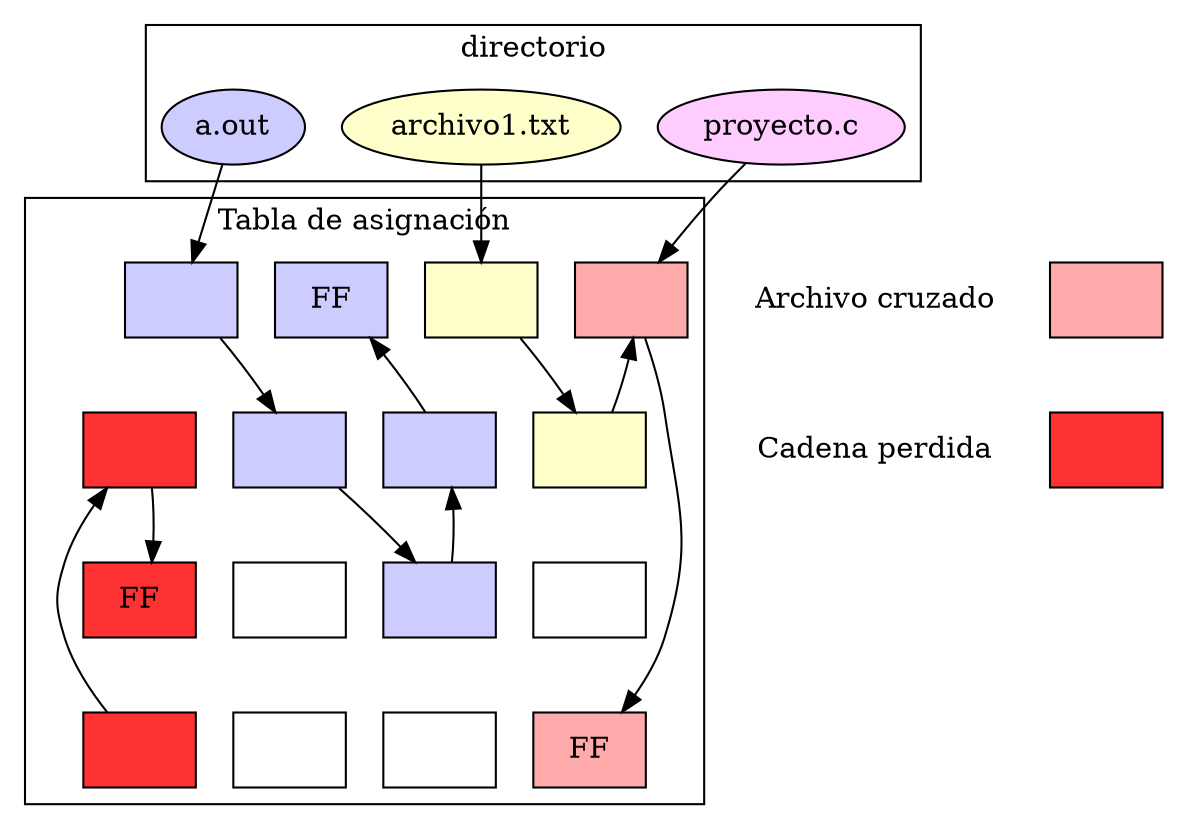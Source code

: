 #+begin_src dot :exports results :file ltxpng/inconsistencias_fat.png
digraph G
{
	node [style=filled, fillcolor=white];

	subgraph cluster_fat {
		node [shape = box, label = ""];
		label = "Tabla de asignación"

		{rank=same; 1 2 3 4} ->
		{rank=same; 5 6 7 8} ->
		{rank=same; 9 10 11 12} ->
		{rank=same; 13 14 15 16} [style=invis];

		2 -> 5 -> 1 -> 15;
		15 [label="FF"];

		3 -> 6 -> 9 -> 8 -> 4;
		4 [label="FF"];

		14 -> 7 -> 11;
		11 [label="FF"];
	}

	subgraph cluster_dir {
		label="directorio";
		a [label = "archivo1.txt", fillcolor="#ffffcc"];
		b [label = "a.out", fillcolor="#ccccff"];
		c [label = "proyecto.c", fillcolor="#ffccff"];
	}

	subgraph cluster_leyenda {
		style=invis;
		c -> caja_cross -> caja_huerf [style=invis];
		c -> txt_cross -> txt_huerf [style=invis];
		caja_cross [label="", shape=box, fillcolor="#ffaaaa"];
		caja_huerf [label="", shape=box, fillcolor="#ff3333"];
		txt_cross [label="Archivo cruzado", shape=plaintext];
		txt_huerf [label="Cadena perdida", shape=plaintext];
	}

	a -> 2;
	b -> 3;
	c -> 1;

	2 [fillcolor="#ffffcc"];
	5 [fillcolor="#ffffcc"];
	1 [fillcolor="#ffaaaa"];
	15 [fillcolor="#ffaaaa"];

	3 [fillcolor="#ccccff"];
	6 [fillcolor="#ccccff"];
	9 [fillcolor="#ccccff"];
	8 [fillcolor="#ccccff"];
	4 [fillcolor="#ccccff"];

	14 [fillcolor="#ff3333"];
	7 [fillcolor="#ff3333"];
	11 [fillcolor="#ff3333"];
}
#+end_src
